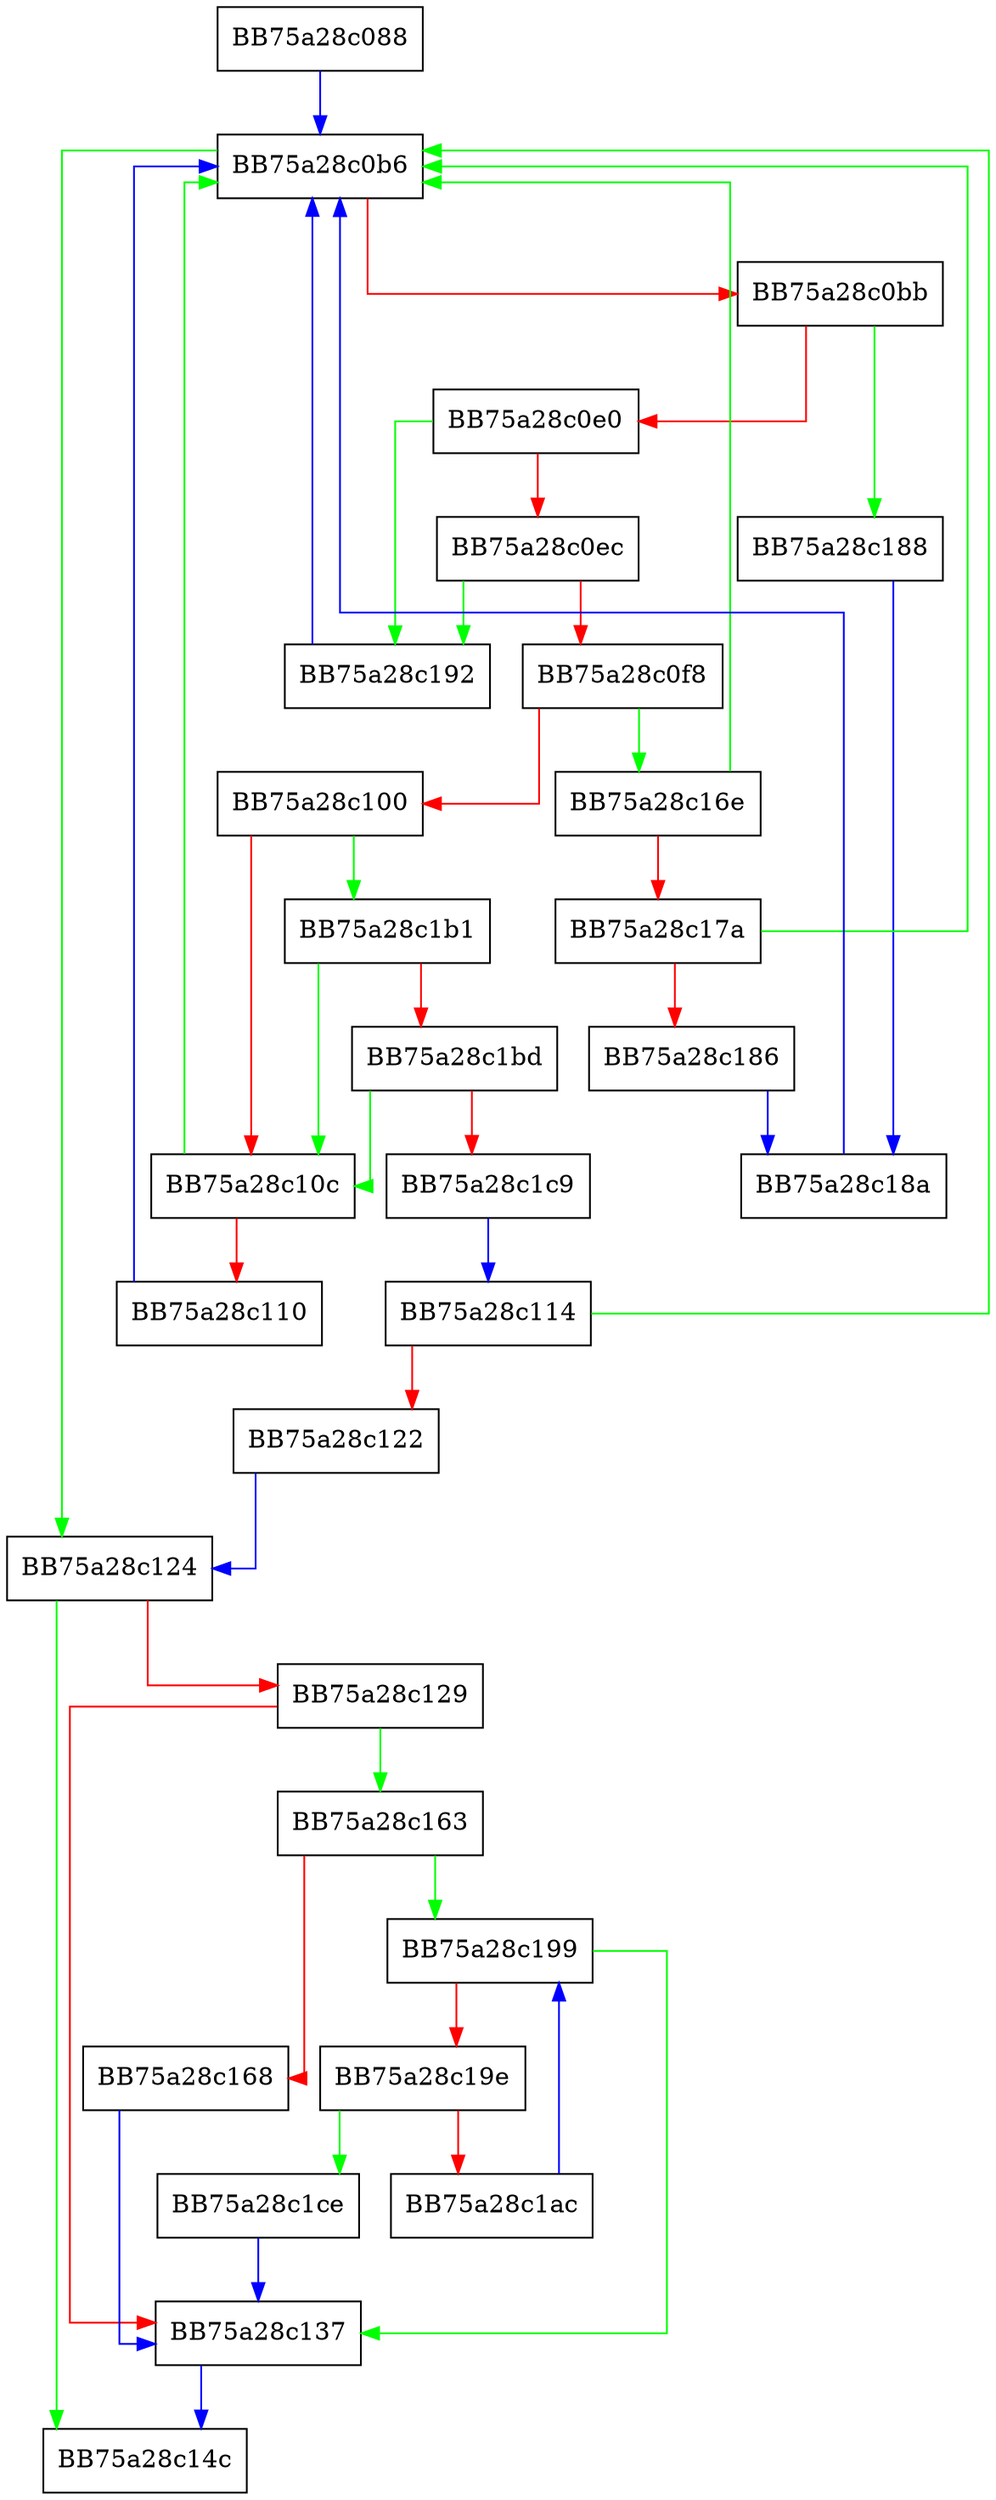 digraph sqlite3AffinityType {
  node [shape="box"];
  graph [splines=ortho];
  BB75a28c088 -> BB75a28c0b6 [color="blue"];
  BB75a28c0b6 -> BB75a28c124 [color="green"];
  BB75a28c0b6 -> BB75a28c0bb [color="red"];
  BB75a28c0bb -> BB75a28c188 [color="green"];
  BB75a28c0bb -> BB75a28c0e0 [color="red"];
  BB75a28c0e0 -> BB75a28c192 [color="green"];
  BB75a28c0e0 -> BB75a28c0ec [color="red"];
  BB75a28c0ec -> BB75a28c192 [color="green"];
  BB75a28c0ec -> BB75a28c0f8 [color="red"];
  BB75a28c0f8 -> BB75a28c16e [color="green"];
  BB75a28c0f8 -> BB75a28c100 [color="red"];
  BB75a28c100 -> BB75a28c1b1 [color="green"];
  BB75a28c100 -> BB75a28c10c [color="red"];
  BB75a28c10c -> BB75a28c0b6 [color="green"];
  BB75a28c10c -> BB75a28c110 [color="red"];
  BB75a28c110 -> BB75a28c0b6 [color="blue"];
  BB75a28c114 -> BB75a28c0b6 [color="green"];
  BB75a28c114 -> BB75a28c122 [color="red"];
  BB75a28c122 -> BB75a28c124 [color="blue"];
  BB75a28c124 -> BB75a28c14c [color="green"];
  BB75a28c124 -> BB75a28c129 [color="red"];
  BB75a28c129 -> BB75a28c163 [color="green"];
  BB75a28c129 -> BB75a28c137 [color="red"];
  BB75a28c137 -> BB75a28c14c [color="blue"];
  BB75a28c163 -> BB75a28c199 [color="green"];
  BB75a28c163 -> BB75a28c168 [color="red"];
  BB75a28c168 -> BB75a28c137 [color="blue"];
  BB75a28c16e -> BB75a28c0b6 [color="green"];
  BB75a28c16e -> BB75a28c17a [color="red"];
  BB75a28c17a -> BB75a28c0b6 [color="green"];
  BB75a28c17a -> BB75a28c186 [color="red"];
  BB75a28c186 -> BB75a28c18a [color="blue"];
  BB75a28c188 -> BB75a28c18a [color="blue"];
  BB75a28c18a -> BB75a28c0b6 [color="blue"];
  BB75a28c192 -> BB75a28c0b6 [color="blue"];
  BB75a28c199 -> BB75a28c137 [color="green"];
  BB75a28c199 -> BB75a28c19e [color="red"];
  BB75a28c19e -> BB75a28c1ce [color="green"];
  BB75a28c19e -> BB75a28c1ac [color="red"];
  BB75a28c1ac -> BB75a28c199 [color="blue"];
  BB75a28c1b1 -> BB75a28c10c [color="green"];
  BB75a28c1b1 -> BB75a28c1bd [color="red"];
  BB75a28c1bd -> BB75a28c10c [color="green"];
  BB75a28c1bd -> BB75a28c1c9 [color="red"];
  BB75a28c1c9 -> BB75a28c114 [color="blue"];
  BB75a28c1ce -> BB75a28c137 [color="blue"];
}
